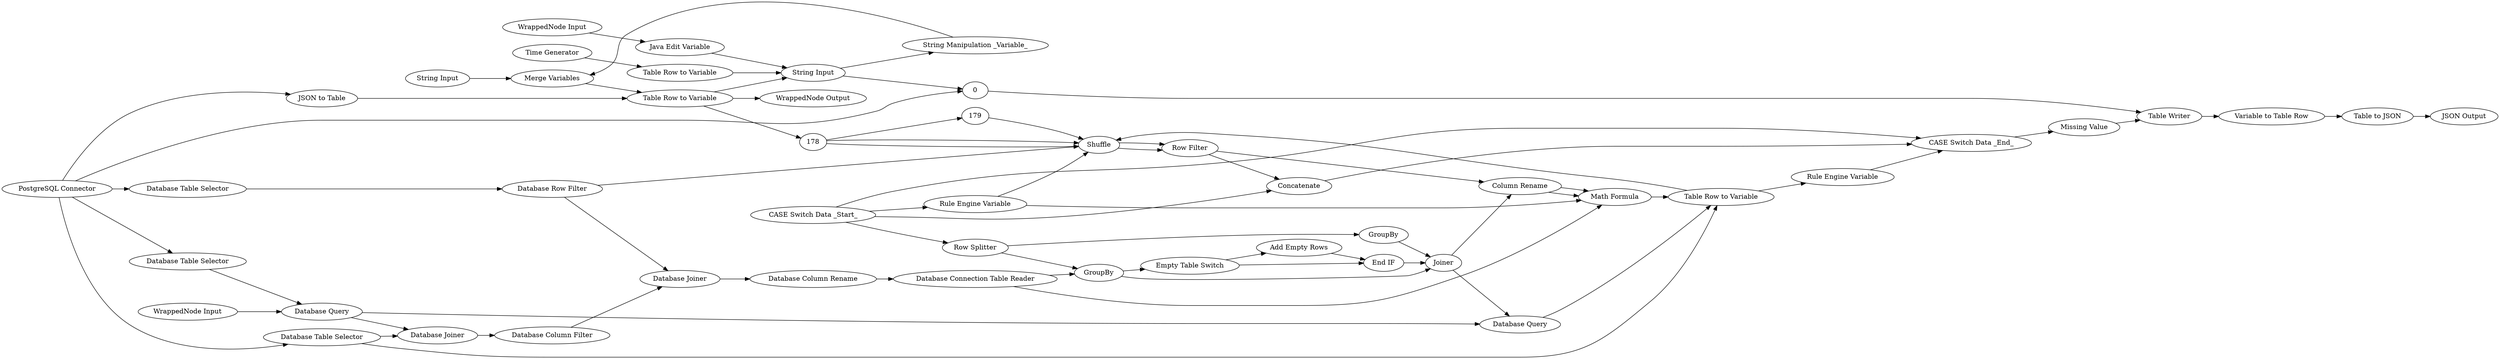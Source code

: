 digraph {
	3 [label="String Input"]
	4 [label="String Manipulation _Variable_"]
	9 [label="Create File Name"]
	10 [label="Merge Variables"]
	13 [label="WrappedNode Input"]
	14 [label="WrappedNode Output"]
	15 [label="Merge Variables"]
	99 [label="Time Generator"]
	100 [label="Table Row to Variable"]
	101 [label="Java Edit Variable"]
	1 [label="JSON Input"]
	2 [label="JSON Output"]
	5 [label="Table Writer"]
	8 [label="JSON to Table"]
	9 [label="Table Row to Variable"]
	11 [label="Variable to Table Row"]
	12 [label="Table to JSON"]
	15 [label="String Input"]
	167 [label="Missing Value"]
	1 [label="PostgreSQL Connector"]
	6 [label="Database Table Selector"]
	42 [label="Database Table Selector"]
	95 [label="Database Joiner"]
	132 [label="Database Connection Table Reader"]
	146 [label="Database Query"]
	147 [label="Database Column Filter"]
	148 [label="Database Table Selector"]
	149 [label="Database Row Filter"]
	150 [label="Database Joiner"]
	151 [label="Database Column Rename"]
	152 [label="WrappedNode Input"]
	154 [label="Database Query"]
	157 [label=GroupBy]
	158 [label="Table Row to Variable"]
	159 [label="Database Connection Table Reader"]
	160 [label="WrappedNode Output"]
	161 [label="Database Joiner"]
	162 [label="Database Joiner"]
	163 [label="Database Column Rename"]
	153 [label="Row Splitter"]
	156 [label=GroupBy]
	157 [label=GroupBy]
	158 [label=Joiner]
	159 [label="Column Rename"]
	160 [label="Math Formula"]
	161 [label="Table Row to Variable"]
	170 [label="Empty Table Switch"]
	172 [label="Add Empty Rows"]
	173 [label="End IF"]
	174 [label="Rule Engine Variable"]
	175 [label="WrappedNode Input"]
	176 [label="WrappedNode Output"]
	177 [label="Integer Input"]
	162 [label=Shuffle]
	163 [label="Row Filter"]
	164 [label=Concatenate]
	175 [label="CASE Switch Data _Start_"]
	176 [label="CASE Switch Data _End_"]
	177 [label="Rule Engine Variable"]
	3 -> 10
	4 -> 10
	9 -> 14
	10 -> 9
	13 -> 101
	15 -> 4
	99 -> 100
	100 -> 15
	101 -> 15
	1 -> 6
	1 -> 148
	1 -> 42
	6 -> 146
	42 -> 161
	42 -> 95
	95 -> 147
	132 -> 157
	132 -> 160
	146 -> 154
	146 -> 95
	147 -> 150
	148 -> 149
	149 -> 150
	149 -> 162
	150 -> 151
	151 -> 132
	152 -> 146
	154 -> 161
	157 -> 158
	158 -> 154
	159 -> 160
	161 -> 162
	162 -> 163
	163 -> 159
	153 -> 157
	153 -> 156
	156 -> 158
	157 -> 170
	158 -> 159
	159 -> 160
	160 -> 161
	161 -> 174
	170 -> 172
	170 -> 173
	172 -> 173
	173 -> 158
	174 -> 176
	175 -> 153
	177 -> 160
	162 -> 163
	163 -> 164
	164 -> 176
	175 -> 164
	175 -> 177
	175 -> 176
	177 -> 162
	0 -> 5
	1 -> 0
	1 -> 8
	5 -> 11
	8 -> 9
	9 -> 15
	9 -> 178
	11 -> 12
	12 -> 2
	15 -> 0
	167 -> 5
	178 -> 179
	178 -> 162
	178 -> 162
	179 -> 162
	176 -> 167
	rankdir=LR
}
